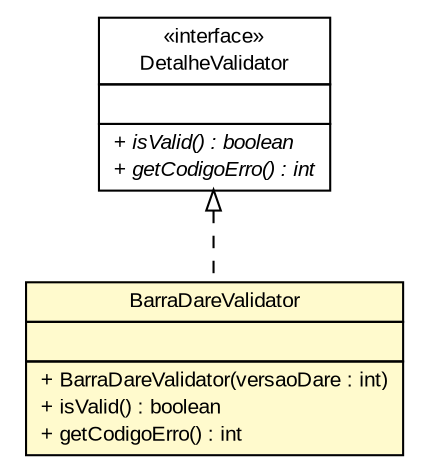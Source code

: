 #!/usr/local/bin/dot
#
# Class diagram 
# Generated by UMLGraph version R5_6 (http://www.umlgraph.org/)
#

digraph G {
	edge [fontname="arial",fontsize=10,labelfontname="arial",labelfontsize=10];
	node [fontname="arial",fontsize=10,shape=plaintext];
	nodesep=0.25;
	ranksep=0.5;
	// br.gov.to.sefaz.arr.processamento.validation.validator.detalhe.arrecadacao.BarraDareValidator
	c232876 [label=<<table title="br.gov.to.sefaz.arr.processamento.validation.validator.detalhe.arrecadacao.BarraDareValidator" border="0" cellborder="1" cellspacing="0" cellpadding="2" port="p" bgcolor="lemonChiffon" href="./BarraDareValidator.html">
		<tr><td><table border="0" cellspacing="0" cellpadding="1">
<tr><td align="center" balign="center"> BarraDareValidator </td></tr>
		</table></td></tr>
		<tr><td><table border="0" cellspacing="0" cellpadding="1">
<tr><td align="left" balign="left">  </td></tr>
		</table></td></tr>
		<tr><td><table border="0" cellspacing="0" cellpadding="1">
<tr><td align="left" balign="left"> + BarraDareValidator(versaoDare : int) </td></tr>
<tr><td align="left" balign="left"> + isValid() : boolean </td></tr>
<tr><td align="left" balign="left"> + getCodigoErro() : int </td></tr>
		</table></td></tr>
		</table>>, URL="./BarraDareValidator.html", fontname="arial", fontcolor="black", fontsize=10.0];
	// br.gov.to.sefaz.arr.processamento.validation.validator.detalhe.DetalheValidator
	c232880 [label=<<table title="br.gov.to.sefaz.arr.processamento.validation.validator.detalhe.DetalheValidator" border="0" cellborder="1" cellspacing="0" cellpadding="2" port="p" href="../DetalheValidator.html">
		<tr><td><table border="0" cellspacing="0" cellpadding="1">
<tr><td align="center" balign="center"> &#171;interface&#187; </td></tr>
<tr><td align="center" balign="center"> DetalheValidator </td></tr>
		</table></td></tr>
		<tr><td><table border="0" cellspacing="0" cellpadding="1">
<tr><td align="left" balign="left">  </td></tr>
		</table></td></tr>
		<tr><td><table border="0" cellspacing="0" cellpadding="1">
<tr><td align="left" balign="left"><font face="arial italic" point-size="10.0"> + isValid() : boolean </font></td></tr>
<tr><td align="left" balign="left"><font face="arial italic" point-size="10.0"> + getCodigoErro() : int </font></td></tr>
		</table></td></tr>
		</table>>, URL="../DetalheValidator.html", fontname="arial", fontcolor="black", fontsize=10.0];
	//br.gov.to.sefaz.arr.processamento.validation.validator.detalhe.arrecadacao.BarraDareValidator implements br.gov.to.sefaz.arr.processamento.validation.validator.detalhe.DetalheValidator
	c232880:p -> c232876:p [dir=back,arrowtail=empty,style=dashed];
}

